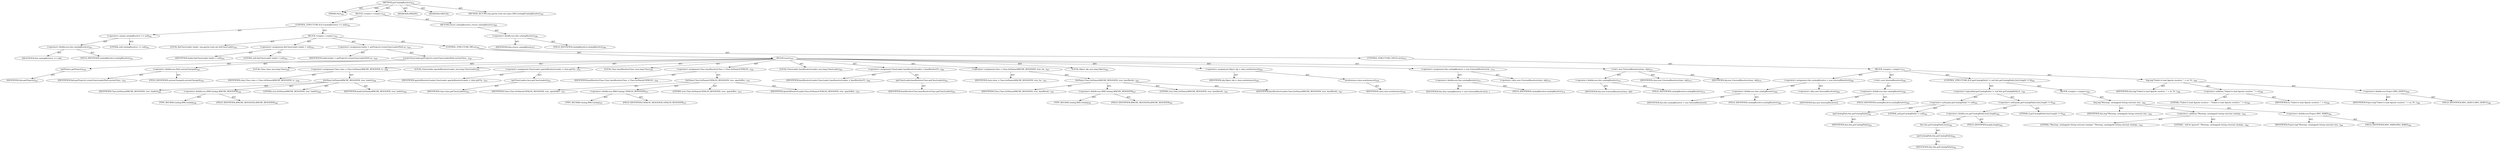 digraph "getCatalogResolver" {  
"111669149713" [label = <(METHOD,getCatalogResolver)<SUB>539</SUB>> ]
"115964117008" [label = <(PARAM,this)<SUB>539</SUB>> ]
"25769803821" [label = <(BLOCK,&lt;empty&gt;,&lt;empty&gt;)<SUB>539</SUB>> ]
"47244640281" [label = <(CONTROL_STRUCTURE,IF,if (catalogResolver == null))<SUB>541</SUB>> ]
"30064771264" [label = <(&lt;operator&gt;.equals,catalogResolver == null)<SUB>541</SUB>> ]
"30064771265" [label = <(&lt;operator&gt;.fieldAccess,this.catalogResolver)<SUB>541</SUB>> ]
"68719476949" [label = <(IDENTIFIER,this,catalogResolver == null)> ]
"55834574873" [label = <(FIELD_IDENTIFIER,catalogResolver,catalogResolver)<SUB>541</SUB>> ]
"90194313245" [label = <(LITERAL,null,catalogResolver == null)<SUB>541</SUB>> ]
"25769803822" [label = <(BLOCK,&lt;empty&gt;,&lt;empty&gt;)<SUB>541</SUB>> ]
"94489280527" [label = <(LOCAL,AntClassLoader loader: org.apache.tools.ant.AntClassLoader)<SUB>543</SUB>> ]
"30064771266" [label = <(&lt;operator&gt;.assignment,AntClassLoader loader = null)<SUB>543</SUB>> ]
"68719476950" [label = <(IDENTIFIER,loader,AntClassLoader loader = null)<SUB>543</SUB>> ]
"90194313246" [label = <(LITERAL,null,AntClassLoader loader = null)<SUB>543</SUB>> ]
"30064771267" [label = <(&lt;operator&gt;.assignment,loader = getProject().createClassLoader(Path.sy...)<SUB>545</SUB>> ]
"68719476951" [label = <(IDENTIFIER,loader,loader = getProject().createClassLoader(Path.sy...)<SUB>545</SUB>> ]
"30064771268" [label = <(createClassLoader,getProject().createClassLoader(Path.systemClass...)<SUB>545</SUB>> ]
"30064771269" [label = <(getProject,getProject())<SUB>545</SUB>> ]
"68719476805" [label = <(IDENTIFIER,this,getProject())<SUB>545</SUB>> ]
"30064771270" [label = <(&lt;operator&gt;.fieldAccess,Path.systemClasspath)<SUB>545</SUB>> ]
"68719476952" [label = <(IDENTIFIER,Path,getProject().createClassLoader(Path.systemClass...)<SUB>545</SUB>> ]
"55834574874" [label = <(FIELD_IDENTIFIER,systemClasspath,systemClasspath)<SUB>545</SUB>> ]
"47244640282" [label = <(CONTROL_STRUCTURE,TRY,try)<SUB>547</SUB>> ]
"25769803823" [label = <(BLOCK,try,try)<SUB>547</SUB>> ]
"94489280528" [label = <(LOCAL,Class clazz: java.lang.Class)<SUB>548</SUB>> ]
"30064771271" [label = <(&lt;operator&gt;.assignment,Class clazz = Class.forName(APACHE_RESOLVER, tr...)<SUB>548</SUB>> ]
"68719476953" [label = <(IDENTIFIER,clazz,Class clazz = Class.forName(APACHE_RESOLVER, tr...)<SUB>548</SUB>> ]
"30064771272" [label = <(forName,forName(APACHE_RESOLVER, true, loader))<SUB>548</SUB>> ]
"68719476954" [label = <(IDENTIFIER,Class,forName(APACHE_RESOLVER, true, loader))<SUB>548</SUB>> ]
"30064771273" [label = <(&lt;operator&gt;.fieldAccess,XMLCatalog.APACHE_RESOLVER)<SUB>548</SUB>> ]
"180388626435" [label = <(TYPE_REF,XMLCatalog,XMLCatalog)<SUB>548</SUB>> ]
"55834574875" [label = <(FIELD_IDENTIFIER,APACHE_RESOLVER,APACHE_RESOLVER)<SUB>548</SUB>> ]
"90194313247" [label = <(LITERAL,true,forName(APACHE_RESOLVER, true, loader))<SUB>548</SUB>> ]
"68719476955" [label = <(IDENTIFIER,loader,forName(APACHE_RESOLVER, true, loader))<SUB>548</SUB>> ]
"94489280529" [label = <(LOCAL,ClassLoader apacheResolverLoader: java.lang.ClassLoader)<SUB>553</SUB>> ]
"30064771274" [label = <(&lt;operator&gt;.assignment,ClassLoader apacheResolverLoader = clazz.getCla...)<SUB>553</SUB>> ]
"68719476956" [label = <(IDENTIFIER,apacheResolverLoader,ClassLoader apacheResolverLoader = clazz.getCla...)<SUB>553</SUB>> ]
"30064771275" [label = <(getClassLoader,clazz.getClassLoader())<SUB>553</SUB>> ]
"68719476957" [label = <(IDENTIFIER,clazz,clazz.getClassLoader())<SUB>553</SUB>> ]
"94489280530" [label = <(LOCAL,Class baseResolverClass: java.lang.Class)<SUB>556</SUB>> ]
"30064771276" [label = <(&lt;operator&gt;.assignment,Class baseResolverClass = Class.forName(CATALOG...)<SUB>556</SUB>> ]
"68719476958" [label = <(IDENTIFIER,baseResolverClass,Class baseResolverClass = Class.forName(CATALOG...)<SUB>556</SUB>> ]
"30064771277" [label = <(forName,Class.forName(CATALOG_RESOLVER, true, apacheRes...)<SUB>557</SUB>> ]
"68719476959" [label = <(IDENTIFIER,Class,Class.forName(CATALOG_RESOLVER, true, apacheRes...)<SUB>557</SUB>> ]
"30064771278" [label = <(&lt;operator&gt;.fieldAccess,XMLCatalog.CATALOG_RESOLVER)<SUB>557</SUB>> ]
"180388626436" [label = <(TYPE_REF,XMLCatalog,XMLCatalog)<SUB>557</SUB>> ]
"55834574876" [label = <(FIELD_IDENTIFIER,CATALOG_RESOLVER,CATALOG_RESOLVER)<SUB>557</SUB>> ]
"90194313248" [label = <(LITERAL,true,Class.forName(CATALOG_RESOLVER, true, apacheRes...)<SUB>557</SUB>> ]
"68719476960" [label = <(IDENTIFIER,apacheResolverLoader,Class.forName(CATALOG_RESOLVER, true, apacheRes...)<SUB>557</SUB>> ]
"94489280531" [label = <(LOCAL,ClassLoader baseResolverLoader: java.lang.ClassLoader)<SUB>560</SUB>> ]
"30064771279" [label = <(&lt;operator&gt;.assignment,ClassLoader baseResolverLoader = baseResolverCl...)<SUB>560</SUB>> ]
"68719476961" [label = <(IDENTIFIER,baseResolverLoader,ClassLoader baseResolverLoader = baseResolverCl...)<SUB>560</SUB>> ]
"30064771280" [label = <(getClassLoader,baseResolverClass.getClassLoader())<SUB>561</SUB>> ]
"68719476962" [label = <(IDENTIFIER,baseResolverClass,baseResolverClass.getClassLoader())<SUB>561</SUB>> ]
"30064771281" [label = <(&lt;operator&gt;.assignment,clazz = Class.forName(APACHE_RESOLVER, true, ba...)<SUB>567</SUB>> ]
"68719476963" [label = <(IDENTIFIER,clazz,clazz = Class.forName(APACHE_RESOLVER, true, ba...)<SUB>567</SUB>> ]
"30064771282" [label = <(forName,Class.forName(APACHE_RESOLVER, true, baseResolv...)<SUB>567</SUB>> ]
"68719476964" [label = <(IDENTIFIER,Class,Class.forName(APACHE_RESOLVER, true, baseResolv...)<SUB>567</SUB>> ]
"30064771283" [label = <(&lt;operator&gt;.fieldAccess,XMLCatalog.APACHE_RESOLVER)<SUB>567</SUB>> ]
"180388626437" [label = <(TYPE_REF,XMLCatalog,XMLCatalog)<SUB>567</SUB>> ]
"55834574877" [label = <(FIELD_IDENTIFIER,APACHE_RESOLVER,APACHE_RESOLVER)<SUB>567</SUB>> ]
"90194313249" [label = <(LITERAL,true,Class.forName(APACHE_RESOLVER, true, baseResolv...)<SUB>567</SUB>> ]
"68719476965" [label = <(IDENTIFIER,baseResolverLoader,Class.forName(APACHE_RESOLVER, true, baseResolv...)<SUB>567</SUB>> ]
"94489280532" [label = <(LOCAL,Object obj: java.lang.Object)<SUB>569</SUB>> ]
"30064771284" [label = <(&lt;operator&gt;.assignment,Object obj = clazz.newInstance())<SUB>569</SUB>> ]
"68719476966" [label = <(IDENTIFIER,obj,Object obj = clazz.newInstance())<SUB>569</SUB>> ]
"30064771285" [label = <(newInstance,clazz.newInstance())<SUB>569</SUB>> ]
"68719476967" [label = <(IDENTIFIER,clazz,clazz.newInstance())<SUB>569</SUB>> ]
"30064771286" [label = <(&lt;operator&gt;.assignment,this.catalogResolver = new ExternalResolver(cla...)<SUB>574</SUB>> ]
"30064771287" [label = <(&lt;operator&gt;.fieldAccess,this.catalogResolver)<SUB>574</SUB>> ]
"68719476968" [label = <(IDENTIFIER,this,this.catalogResolver = new ExternalResolver(cla...)> ]
"55834574878" [label = <(FIELD_IDENTIFIER,catalogResolver,catalogResolver)<SUB>574</SUB>> ]
"30064771288" [label = <(&lt;operator&gt;.alloc,new ExternalResolver(clazz, obj))<SUB>574</SUB>> ]
"30064771289" [label = <(&lt;init&gt;,new ExternalResolver(clazz, obj))<SUB>574</SUB>> ]
"30064771290" [label = <(&lt;operator&gt;.fieldAccess,this.catalogResolver)<SUB>574</SUB>> ]
"68719476969" [label = <(IDENTIFIER,this,new ExternalResolver(clazz, obj))> ]
"55834574879" [label = <(FIELD_IDENTIFIER,catalogResolver,catalogResolver)<SUB>574</SUB>> ]
"68719476970" [label = <(IDENTIFIER,clazz,new ExternalResolver(clazz, obj))<SUB>574</SUB>> ]
"68719476971" [label = <(IDENTIFIER,obj,new ExternalResolver(clazz, obj))<SUB>574</SUB>> ]
"47244640283" [label = <(CONTROL_STRUCTURE,CATCH,catch)<SUB>575</SUB>> ]
"25769803824" [label = <(BLOCK,&lt;empty&gt;,&lt;empty&gt;)<SUB>575</SUB>> ]
"30064771291" [label = <(&lt;operator&gt;.assignment,this.catalogResolver = new InternalResolver())<SUB>580</SUB>> ]
"30064771292" [label = <(&lt;operator&gt;.fieldAccess,this.catalogResolver)<SUB>580</SUB>> ]
"68719476972" [label = <(IDENTIFIER,this,this.catalogResolver = new InternalResolver())> ]
"55834574880" [label = <(FIELD_IDENTIFIER,catalogResolver,catalogResolver)<SUB>580</SUB>> ]
"30064771293" [label = <(&lt;operator&gt;.alloc,new InternalResolver())<SUB>580</SUB>> ]
"30064771294" [label = <(&lt;init&gt;,new InternalResolver())<SUB>580</SUB>> ]
"30064771295" [label = <(&lt;operator&gt;.fieldAccess,this.catalogResolver)<SUB>580</SUB>> ]
"68719476973" [label = <(IDENTIFIER,this,new InternalResolver())> ]
"55834574881" [label = <(FIELD_IDENTIFIER,catalogResolver,catalogResolver)<SUB>580</SUB>> ]
"47244640284" [label = <(CONTROL_STRUCTURE,IF,if (getCatalogPath() != null &amp;&amp; getCatalogPath().list().length != 0))<SUB>581</SUB>> ]
"30064771296" [label = <(&lt;operator&gt;.logicalAnd,getCatalogPath() != null &amp;&amp; getCatalogPath().li...)<SUB>581</SUB>> ]
"30064771297" [label = <(&lt;operator&gt;.notEquals,getCatalogPath() != null)<SUB>581</SUB>> ]
"30064771298" [label = <(getCatalogPath,this.getCatalogPath())<SUB>581</SUB>> ]
"68719476806" [label = <(IDENTIFIER,this,this.getCatalogPath())<SUB>581</SUB>> ]
"90194313250" [label = <(LITERAL,null,getCatalogPath() != null)<SUB>581</SUB>> ]
"30064771299" [label = <(&lt;operator&gt;.notEquals,getCatalogPath().list().length != 0)<SUB>582</SUB>> ]
"30064771300" [label = <(&lt;operator&gt;.fieldAccess,getCatalogPath().list().length)<SUB>582</SUB>> ]
"30064771301" [label = <(list,this.getCatalogPath().list())<SUB>582</SUB>> ]
"30064771302" [label = <(getCatalogPath,this.getCatalogPath())<SUB>582</SUB>> ]
"68719476807" [label = <(IDENTIFIER,this,this.getCatalogPath())<SUB>582</SUB>> ]
"55834574882" [label = <(FIELD_IDENTIFIER,length,length)<SUB>582</SUB>> ]
"90194313251" [label = <(LITERAL,0,getCatalogPath().list().length != 0)<SUB>582</SUB>> ]
"25769803825" [label = <(BLOCK,&lt;empty&gt;,&lt;empty&gt;)<SUB>582</SUB>> ]
"30064771303" [label = <(log,log(&quot;Warning: catalogpath listing external cata...)<SUB>583</SUB>> ]
"68719476808" [label = <(IDENTIFIER,this,log(&quot;Warning: catalogpath listing external cata...)<SUB>583</SUB>> ]
"30064771304" [label = <(&lt;operator&gt;.addition,&quot;Warning: catalogpath listing external catalogs...)<SUB>583</SUB>> ]
"90194313252" [label = <(LITERAL,&quot;Warning: catalogpath listing external catalogs&quot;,&quot;Warning: catalogpath listing external catalogs...)<SUB>583</SUB>> ]
"90194313253" [label = <(LITERAL,&quot; will be ignored&quot;,&quot;Warning: catalogpath listing external catalogs...)<SUB>584</SUB>> ]
"30064771305" [label = <(&lt;operator&gt;.fieldAccess,Project.MSG_WARN)<SUB>584</SUB>> ]
"68719476974" [label = <(IDENTIFIER,Project,log(&quot;Warning: catalogpath listing external cata...)<SUB>584</SUB>> ]
"55834574883" [label = <(FIELD_IDENTIFIER,MSG_WARN,MSG_WARN)<SUB>584</SUB>> ]
"30064771306" [label = <(log,log(&quot;Failed to load Apache resolver: &quot; + ex, Pr...)<SUB>586</SUB>> ]
"68719476809" [label = <(IDENTIFIER,this,log(&quot;Failed to load Apache resolver: &quot; + ex, Pr...)<SUB>586</SUB>> ]
"30064771307" [label = <(&lt;operator&gt;.addition,&quot;Failed to load Apache resolver: &quot; + ex)<SUB>586</SUB>> ]
"90194313254" [label = <(LITERAL,&quot;Failed to load Apache resolver: &quot;,&quot;Failed to load Apache resolver: &quot; + ex)<SUB>586</SUB>> ]
"68719476975" [label = <(IDENTIFIER,ex,&quot;Failed to load Apache resolver: &quot; + ex)<SUB>586</SUB>> ]
"30064771308" [label = <(&lt;operator&gt;.fieldAccess,Project.MSG_DEBUG)<SUB>586</SUB>> ]
"68719476976" [label = <(IDENTIFIER,Project,log(&quot;Failed to load Apache resolver: &quot; + ex, Pr...)<SUB>586</SUB>> ]
"55834574884" [label = <(FIELD_IDENTIFIER,MSG_DEBUG,MSG_DEBUG)<SUB>586</SUB>> ]
"146028888075" [label = <(RETURN,return catalogResolver;,return catalogResolver;)<SUB>589</SUB>> ]
"30064771309" [label = <(&lt;operator&gt;.fieldAccess,this.catalogResolver)<SUB>589</SUB>> ]
"68719476977" [label = <(IDENTIFIER,this,return catalogResolver;)> ]
"55834574885" [label = <(FIELD_IDENTIFIER,catalogResolver,catalogResolver)<SUB>589</SUB>> ]
"133143986220" [label = <(MODIFIER,PRIVATE)> ]
"133143986221" [label = <(MODIFIER,VIRTUAL)> ]
"128849018897" [label = <(METHOD_RETURN,org.apache.tools.ant.types.XMLCatalog$CatalogResolver)<SUB>539</SUB>> ]
  "111669149713" -> "115964117008"  [ label = "AST: "] 
  "111669149713" -> "25769803821"  [ label = "AST: "] 
  "111669149713" -> "133143986220"  [ label = "AST: "] 
  "111669149713" -> "133143986221"  [ label = "AST: "] 
  "111669149713" -> "128849018897"  [ label = "AST: "] 
  "25769803821" -> "47244640281"  [ label = "AST: "] 
  "25769803821" -> "146028888075"  [ label = "AST: "] 
  "47244640281" -> "30064771264"  [ label = "AST: "] 
  "47244640281" -> "25769803822"  [ label = "AST: "] 
  "30064771264" -> "30064771265"  [ label = "AST: "] 
  "30064771264" -> "90194313245"  [ label = "AST: "] 
  "30064771265" -> "68719476949"  [ label = "AST: "] 
  "30064771265" -> "55834574873"  [ label = "AST: "] 
  "25769803822" -> "94489280527"  [ label = "AST: "] 
  "25769803822" -> "30064771266"  [ label = "AST: "] 
  "25769803822" -> "30064771267"  [ label = "AST: "] 
  "25769803822" -> "47244640282"  [ label = "AST: "] 
  "30064771266" -> "68719476950"  [ label = "AST: "] 
  "30064771266" -> "90194313246"  [ label = "AST: "] 
  "30064771267" -> "68719476951"  [ label = "AST: "] 
  "30064771267" -> "30064771268"  [ label = "AST: "] 
  "30064771268" -> "30064771269"  [ label = "AST: "] 
  "30064771268" -> "30064771270"  [ label = "AST: "] 
  "30064771269" -> "68719476805"  [ label = "AST: "] 
  "30064771270" -> "68719476952"  [ label = "AST: "] 
  "30064771270" -> "55834574874"  [ label = "AST: "] 
  "47244640282" -> "25769803823"  [ label = "AST: "] 
  "47244640282" -> "47244640283"  [ label = "AST: "] 
  "25769803823" -> "94489280528"  [ label = "AST: "] 
  "25769803823" -> "30064771271"  [ label = "AST: "] 
  "25769803823" -> "94489280529"  [ label = "AST: "] 
  "25769803823" -> "30064771274"  [ label = "AST: "] 
  "25769803823" -> "94489280530"  [ label = "AST: "] 
  "25769803823" -> "30064771276"  [ label = "AST: "] 
  "25769803823" -> "94489280531"  [ label = "AST: "] 
  "25769803823" -> "30064771279"  [ label = "AST: "] 
  "25769803823" -> "30064771281"  [ label = "AST: "] 
  "25769803823" -> "94489280532"  [ label = "AST: "] 
  "25769803823" -> "30064771284"  [ label = "AST: "] 
  "25769803823" -> "30064771286"  [ label = "AST: "] 
  "25769803823" -> "30064771289"  [ label = "AST: "] 
  "30064771271" -> "68719476953"  [ label = "AST: "] 
  "30064771271" -> "30064771272"  [ label = "AST: "] 
  "30064771272" -> "68719476954"  [ label = "AST: "] 
  "30064771272" -> "30064771273"  [ label = "AST: "] 
  "30064771272" -> "90194313247"  [ label = "AST: "] 
  "30064771272" -> "68719476955"  [ label = "AST: "] 
  "30064771273" -> "180388626435"  [ label = "AST: "] 
  "30064771273" -> "55834574875"  [ label = "AST: "] 
  "30064771274" -> "68719476956"  [ label = "AST: "] 
  "30064771274" -> "30064771275"  [ label = "AST: "] 
  "30064771275" -> "68719476957"  [ label = "AST: "] 
  "30064771276" -> "68719476958"  [ label = "AST: "] 
  "30064771276" -> "30064771277"  [ label = "AST: "] 
  "30064771277" -> "68719476959"  [ label = "AST: "] 
  "30064771277" -> "30064771278"  [ label = "AST: "] 
  "30064771277" -> "90194313248"  [ label = "AST: "] 
  "30064771277" -> "68719476960"  [ label = "AST: "] 
  "30064771278" -> "180388626436"  [ label = "AST: "] 
  "30064771278" -> "55834574876"  [ label = "AST: "] 
  "30064771279" -> "68719476961"  [ label = "AST: "] 
  "30064771279" -> "30064771280"  [ label = "AST: "] 
  "30064771280" -> "68719476962"  [ label = "AST: "] 
  "30064771281" -> "68719476963"  [ label = "AST: "] 
  "30064771281" -> "30064771282"  [ label = "AST: "] 
  "30064771282" -> "68719476964"  [ label = "AST: "] 
  "30064771282" -> "30064771283"  [ label = "AST: "] 
  "30064771282" -> "90194313249"  [ label = "AST: "] 
  "30064771282" -> "68719476965"  [ label = "AST: "] 
  "30064771283" -> "180388626437"  [ label = "AST: "] 
  "30064771283" -> "55834574877"  [ label = "AST: "] 
  "30064771284" -> "68719476966"  [ label = "AST: "] 
  "30064771284" -> "30064771285"  [ label = "AST: "] 
  "30064771285" -> "68719476967"  [ label = "AST: "] 
  "30064771286" -> "30064771287"  [ label = "AST: "] 
  "30064771286" -> "30064771288"  [ label = "AST: "] 
  "30064771287" -> "68719476968"  [ label = "AST: "] 
  "30064771287" -> "55834574878"  [ label = "AST: "] 
  "30064771289" -> "30064771290"  [ label = "AST: "] 
  "30064771289" -> "68719476970"  [ label = "AST: "] 
  "30064771289" -> "68719476971"  [ label = "AST: "] 
  "30064771290" -> "68719476969"  [ label = "AST: "] 
  "30064771290" -> "55834574879"  [ label = "AST: "] 
  "47244640283" -> "25769803824"  [ label = "AST: "] 
  "25769803824" -> "30064771291"  [ label = "AST: "] 
  "25769803824" -> "30064771294"  [ label = "AST: "] 
  "25769803824" -> "47244640284"  [ label = "AST: "] 
  "25769803824" -> "30064771306"  [ label = "AST: "] 
  "30064771291" -> "30064771292"  [ label = "AST: "] 
  "30064771291" -> "30064771293"  [ label = "AST: "] 
  "30064771292" -> "68719476972"  [ label = "AST: "] 
  "30064771292" -> "55834574880"  [ label = "AST: "] 
  "30064771294" -> "30064771295"  [ label = "AST: "] 
  "30064771295" -> "68719476973"  [ label = "AST: "] 
  "30064771295" -> "55834574881"  [ label = "AST: "] 
  "47244640284" -> "30064771296"  [ label = "AST: "] 
  "47244640284" -> "25769803825"  [ label = "AST: "] 
  "30064771296" -> "30064771297"  [ label = "AST: "] 
  "30064771296" -> "30064771299"  [ label = "AST: "] 
  "30064771297" -> "30064771298"  [ label = "AST: "] 
  "30064771297" -> "90194313250"  [ label = "AST: "] 
  "30064771298" -> "68719476806"  [ label = "AST: "] 
  "30064771299" -> "30064771300"  [ label = "AST: "] 
  "30064771299" -> "90194313251"  [ label = "AST: "] 
  "30064771300" -> "30064771301"  [ label = "AST: "] 
  "30064771300" -> "55834574882"  [ label = "AST: "] 
  "30064771301" -> "30064771302"  [ label = "AST: "] 
  "30064771302" -> "68719476807"  [ label = "AST: "] 
  "25769803825" -> "30064771303"  [ label = "AST: "] 
  "30064771303" -> "68719476808"  [ label = "AST: "] 
  "30064771303" -> "30064771304"  [ label = "AST: "] 
  "30064771303" -> "30064771305"  [ label = "AST: "] 
  "30064771304" -> "90194313252"  [ label = "AST: "] 
  "30064771304" -> "90194313253"  [ label = "AST: "] 
  "30064771305" -> "68719476974"  [ label = "AST: "] 
  "30064771305" -> "55834574883"  [ label = "AST: "] 
  "30064771306" -> "68719476809"  [ label = "AST: "] 
  "30064771306" -> "30064771307"  [ label = "AST: "] 
  "30064771306" -> "30064771308"  [ label = "AST: "] 
  "30064771307" -> "90194313254"  [ label = "AST: "] 
  "30064771307" -> "68719476975"  [ label = "AST: "] 
  "30064771308" -> "68719476976"  [ label = "AST: "] 
  "30064771308" -> "55834574884"  [ label = "AST: "] 
  "146028888075" -> "30064771309"  [ label = "AST: "] 
  "30064771309" -> "68719476977"  [ label = "AST: "] 
  "30064771309" -> "55834574885"  [ label = "AST: "] 
  "111669149713" -> "115964117008"  [ label = "DDG: "] 
}
